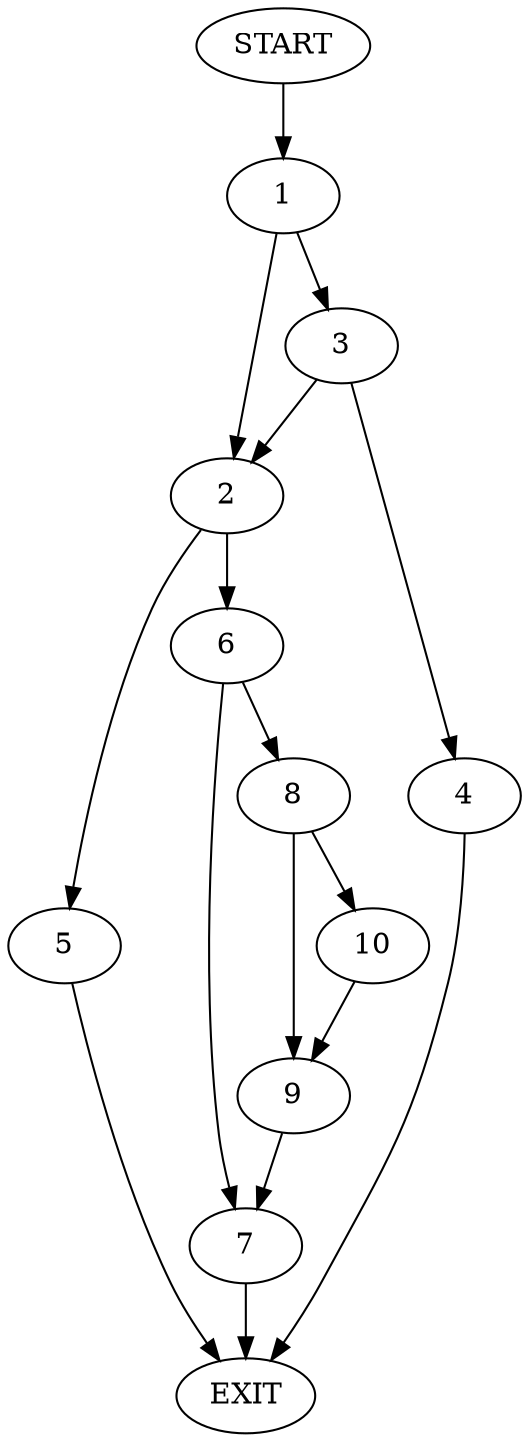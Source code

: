 digraph {
0 [label="START"]
11 [label="EXIT"]
0 -> 1
1 -> 2
1 -> 3
3 -> 4
3 -> 2
2 -> 5
2 -> 6
4 -> 11
6 -> 7
6 -> 8
5 -> 11
7 -> 11
8 -> 9
8 -> 10
9 -> 7
10 -> 9
}
